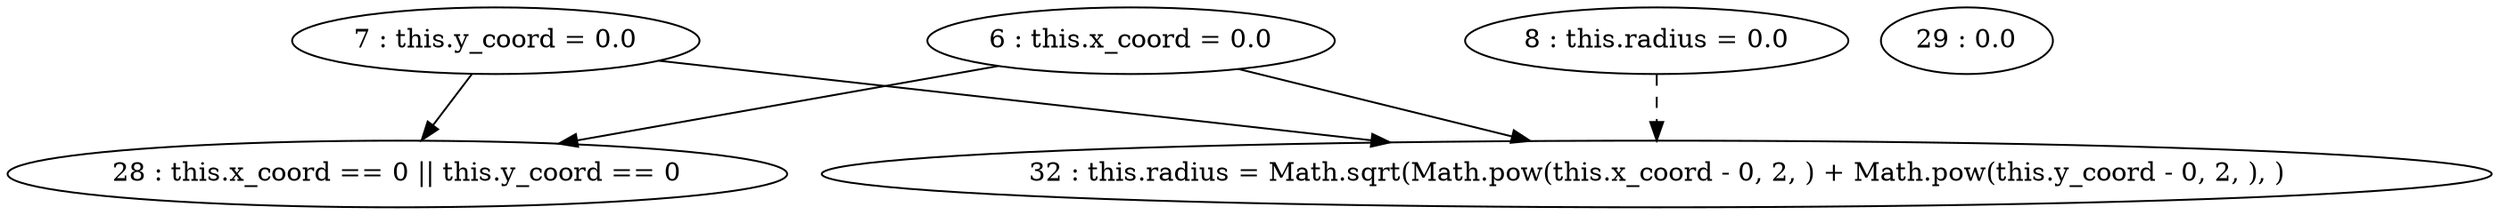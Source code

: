 digraph G {
"6 : this.x_coord = 0.0"
"6 : this.x_coord = 0.0" -> "28 : this.x_coord == 0 || this.y_coord == 0"
"6 : this.x_coord = 0.0" -> "32 : this.radius = Math.sqrt(Math.pow(this.x_coord - 0, 2, ) + Math.pow(this.y_coord - 0, 2, ), )"
"7 : this.y_coord = 0.0"
"7 : this.y_coord = 0.0" -> "28 : this.x_coord == 0 || this.y_coord == 0"
"7 : this.y_coord = 0.0" -> "32 : this.radius = Math.sqrt(Math.pow(this.x_coord - 0, 2, ) + Math.pow(this.y_coord - 0, 2, ), )"
"8 : this.radius = 0.0"
"8 : this.radius = 0.0" -> "32 : this.radius = Math.sqrt(Math.pow(this.x_coord - 0, 2, ) + Math.pow(this.y_coord - 0, 2, ), )" [style=dashed]
"28 : this.x_coord == 0 || this.y_coord == 0"
"29 : 0.0"
"32 : this.radius = Math.sqrt(Math.pow(this.x_coord - 0, 2, ) + Math.pow(this.y_coord - 0, 2, ), )"
}